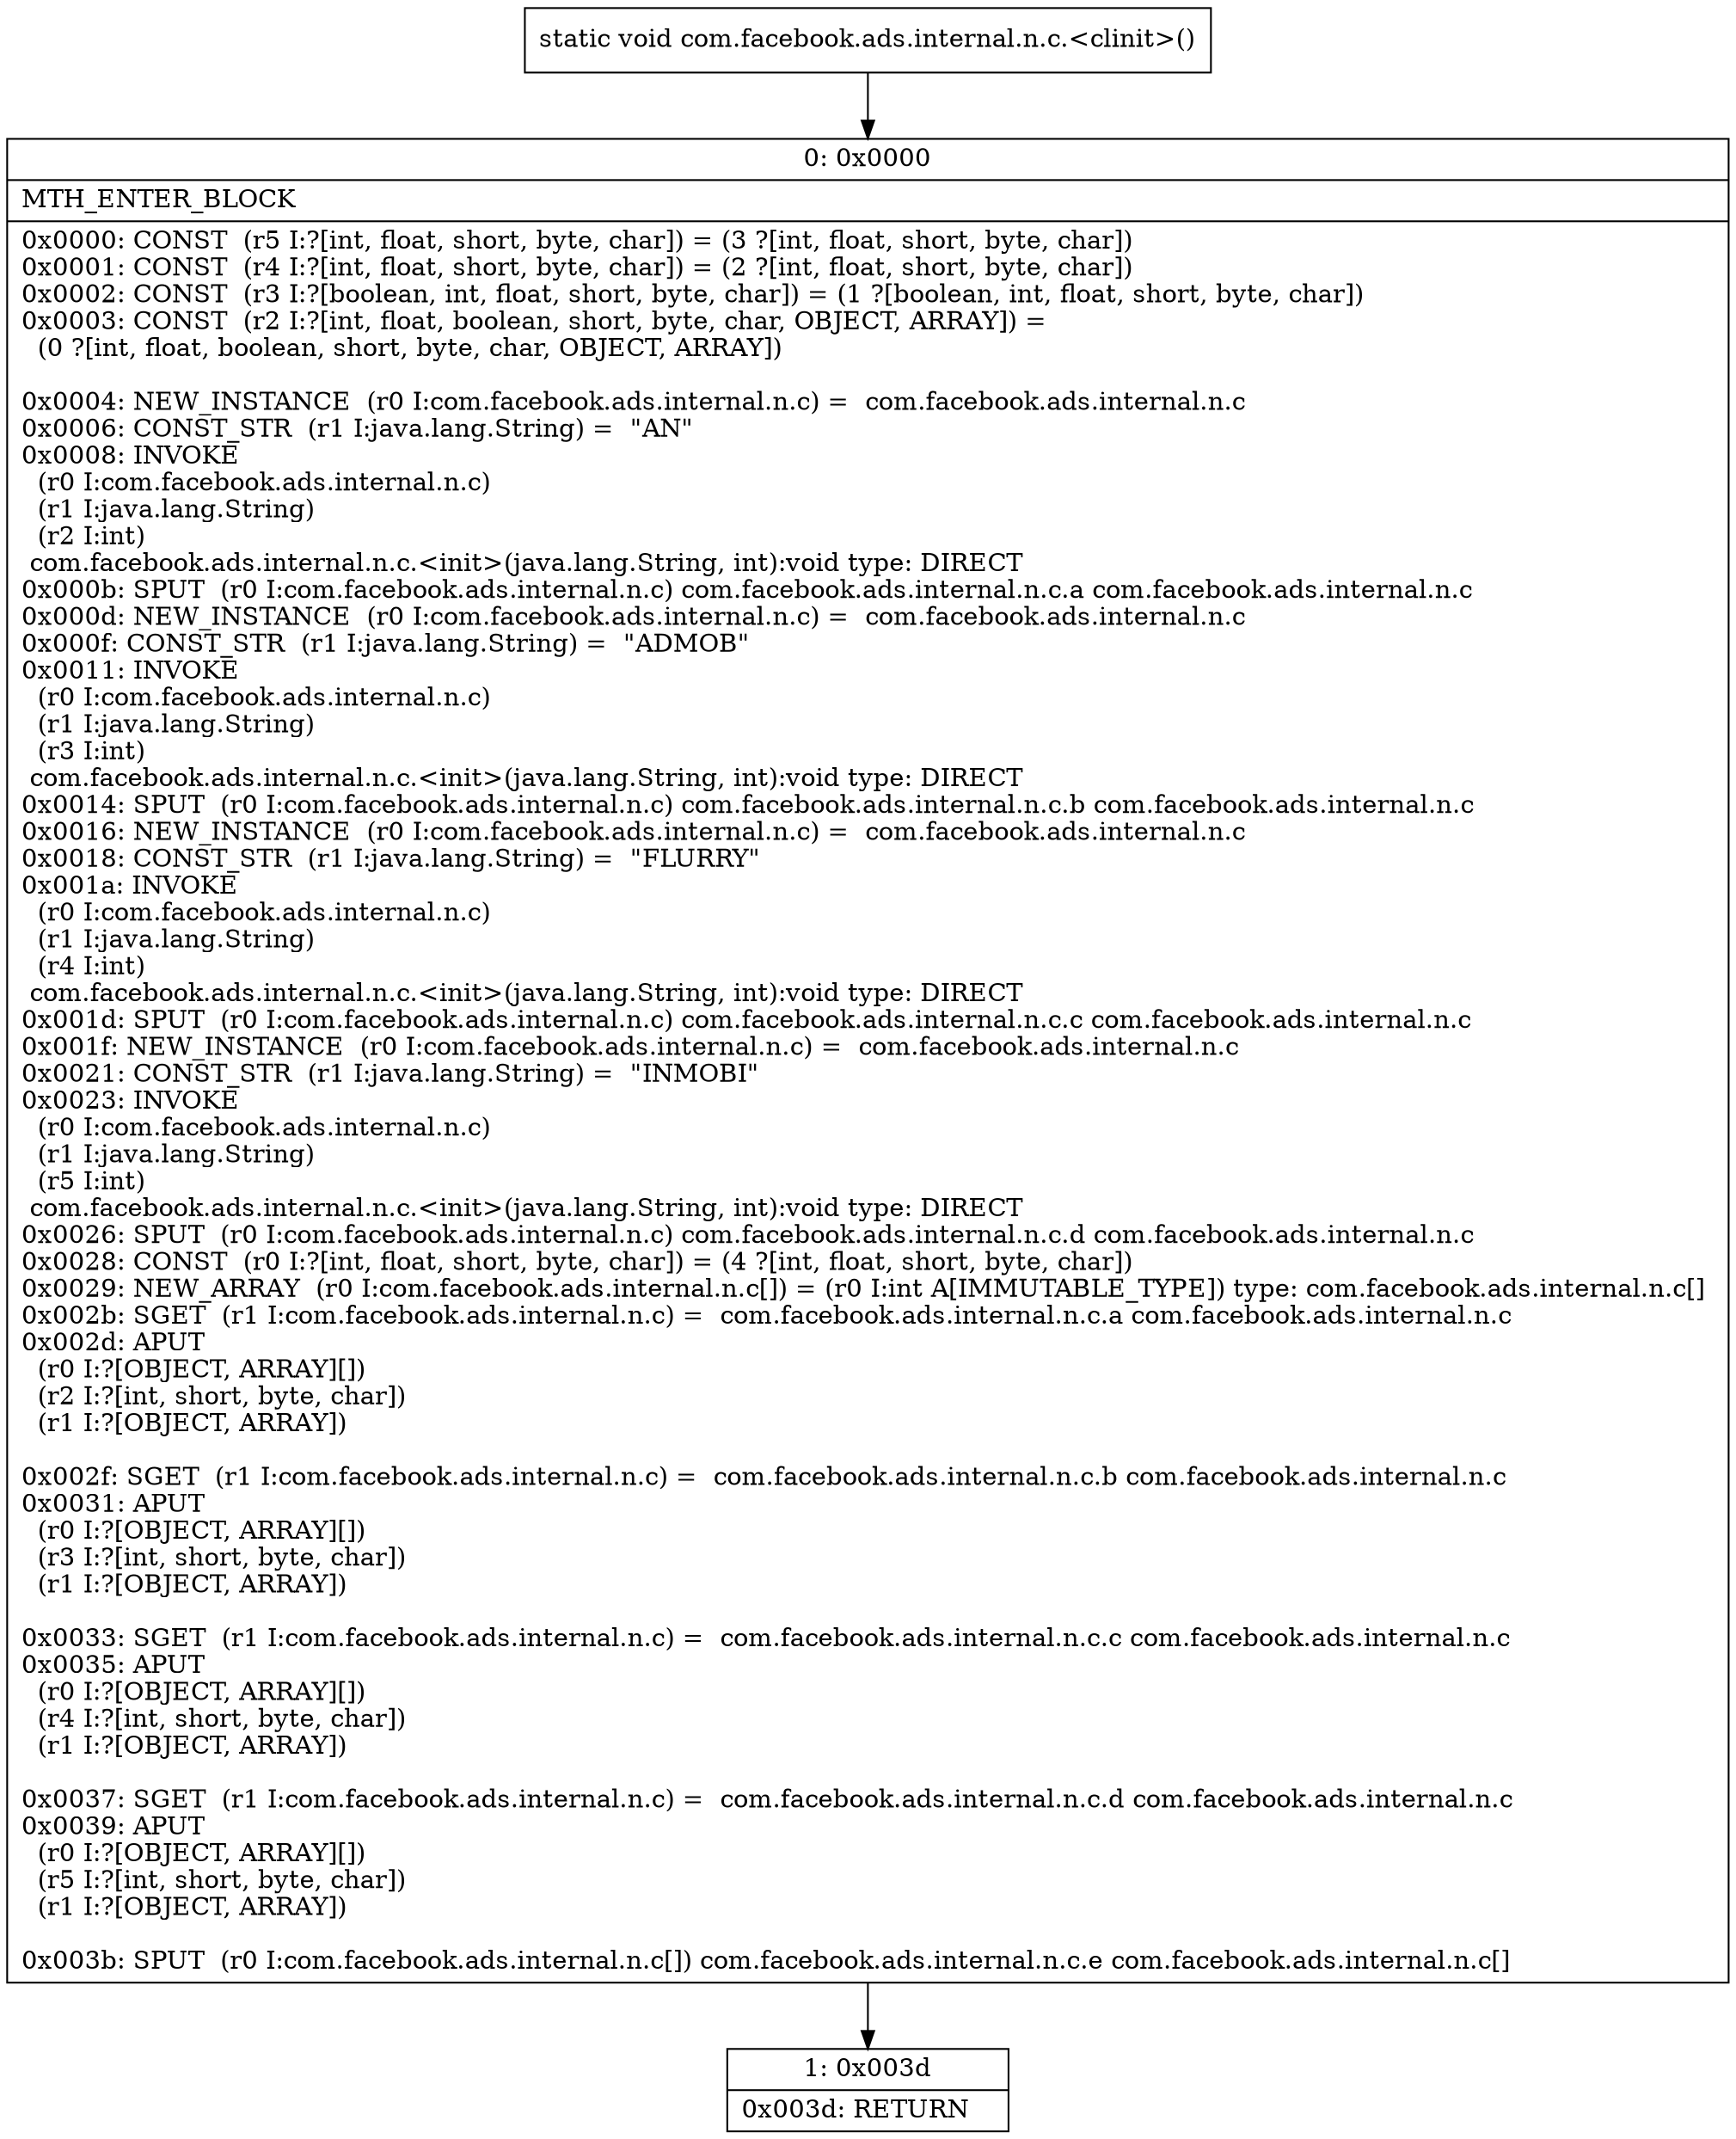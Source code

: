 digraph "CFG forcom.facebook.ads.internal.n.c.\<clinit\>()V" {
Node_0 [shape=record,label="{0\:\ 0x0000|MTH_ENTER_BLOCK\l|0x0000: CONST  (r5 I:?[int, float, short, byte, char]) = (3 ?[int, float, short, byte, char]) \l0x0001: CONST  (r4 I:?[int, float, short, byte, char]) = (2 ?[int, float, short, byte, char]) \l0x0002: CONST  (r3 I:?[boolean, int, float, short, byte, char]) = (1 ?[boolean, int, float, short, byte, char]) \l0x0003: CONST  (r2 I:?[int, float, boolean, short, byte, char, OBJECT, ARRAY]) = \l  (0 ?[int, float, boolean, short, byte, char, OBJECT, ARRAY])\l \l0x0004: NEW_INSTANCE  (r0 I:com.facebook.ads.internal.n.c) =  com.facebook.ads.internal.n.c \l0x0006: CONST_STR  (r1 I:java.lang.String) =  \"AN\" \l0x0008: INVOKE  \l  (r0 I:com.facebook.ads.internal.n.c)\l  (r1 I:java.lang.String)\l  (r2 I:int)\l com.facebook.ads.internal.n.c.\<init\>(java.lang.String, int):void type: DIRECT \l0x000b: SPUT  (r0 I:com.facebook.ads.internal.n.c) com.facebook.ads.internal.n.c.a com.facebook.ads.internal.n.c \l0x000d: NEW_INSTANCE  (r0 I:com.facebook.ads.internal.n.c) =  com.facebook.ads.internal.n.c \l0x000f: CONST_STR  (r1 I:java.lang.String) =  \"ADMOB\" \l0x0011: INVOKE  \l  (r0 I:com.facebook.ads.internal.n.c)\l  (r1 I:java.lang.String)\l  (r3 I:int)\l com.facebook.ads.internal.n.c.\<init\>(java.lang.String, int):void type: DIRECT \l0x0014: SPUT  (r0 I:com.facebook.ads.internal.n.c) com.facebook.ads.internal.n.c.b com.facebook.ads.internal.n.c \l0x0016: NEW_INSTANCE  (r0 I:com.facebook.ads.internal.n.c) =  com.facebook.ads.internal.n.c \l0x0018: CONST_STR  (r1 I:java.lang.String) =  \"FLURRY\" \l0x001a: INVOKE  \l  (r0 I:com.facebook.ads.internal.n.c)\l  (r1 I:java.lang.String)\l  (r4 I:int)\l com.facebook.ads.internal.n.c.\<init\>(java.lang.String, int):void type: DIRECT \l0x001d: SPUT  (r0 I:com.facebook.ads.internal.n.c) com.facebook.ads.internal.n.c.c com.facebook.ads.internal.n.c \l0x001f: NEW_INSTANCE  (r0 I:com.facebook.ads.internal.n.c) =  com.facebook.ads.internal.n.c \l0x0021: CONST_STR  (r1 I:java.lang.String) =  \"INMOBI\" \l0x0023: INVOKE  \l  (r0 I:com.facebook.ads.internal.n.c)\l  (r1 I:java.lang.String)\l  (r5 I:int)\l com.facebook.ads.internal.n.c.\<init\>(java.lang.String, int):void type: DIRECT \l0x0026: SPUT  (r0 I:com.facebook.ads.internal.n.c) com.facebook.ads.internal.n.c.d com.facebook.ads.internal.n.c \l0x0028: CONST  (r0 I:?[int, float, short, byte, char]) = (4 ?[int, float, short, byte, char]) \l0x0029: NEW_ARRAY  (r0 I:com.facebook.ads.internal.n.c[]) = (r0 I:int A[IMMUTABLE_TYPE]) type: com.facebook.ads.internal.n.c[] \l0x002b: SGET  (r1 I:com.facebook.ads.internal.n.c) =  com.facebook.ads.internal.n.c.a com.facebook.ads.internal.n.c \l0x002d: APUT  \l  (r0 I:?[OBJECT, ARRAY][])\l  (r2 I:?[int, short, byte, char])\l  (r1 I:?[OBJECT, ARRAY])\l \l0x002f: SGET  (r1 I:com.facebook.ads.internal.n.c) =  com.facebook.ads.internal.n.c.b com.facebook.ads.internal.n.c \l0x0031: APUT  \l  (r0 I:?[OBJECT, ARRAY][])\l  (r3 I:?[int, short, byte, char])\l  (r1 I:?[OBJECT, ARRAY])\l \l0x0033: SGET  (r1 I:com.facebook.ads.internal.n.c) =  com.facebook.ads.internal.n.c.c com.facebook.ads.internal.n.c \l0x0035: APUT  \l  (r0 I:?[OBJECT, ARRAY][])\l  (r4 I:?[int, short, byte, char])\l  (r1 I:?[OBJECT, ARRAY])\l \l0x0037: SGET  (r1 I:com.facebook.ads.internal.n.c) =  com.facebook.ads.internal.n.c.d com.facebook.ads.internal.n.c \l0x0039: APUT  \l  (r0 I:?[OBJECT, ARRAY][])\l  (r5 I:?[int, short, byte, char])\l  (r1 I:?[OBJECT, ARRAY])\l \l0x003b: SPUT  (r0 I:com.facebook.ads.internal.n.c[]) com.facebook.ads.internal.n.c.e com.facebook.ads.internal.n.c[] \l}"];
Node_1 [shape=record,label="{1\:\ 0x003d|0x003d: RETURN   \l}"];
MethodNode[shape=record,label="{static void com.facebook.ads.internal.n.c.\<clinit\>() }"];
MethodNode -> Node_0;
Node_0 -> Node_1;
}

